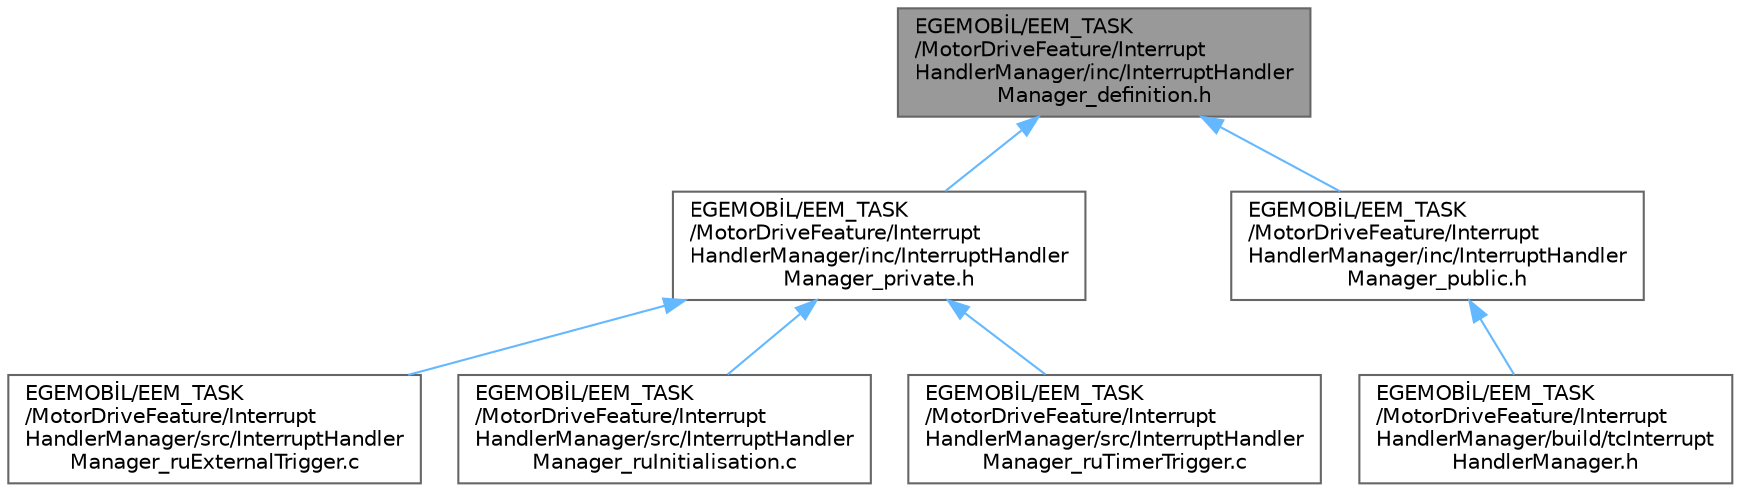 digraph "EGEMOBİL/EEM_TASK/MotorDriveFeature/InterruptHandlerManager/inc/InterruptHandlerManager_definition.h"
{
 // LATEX_PDF_SIZE
  bgcolor="transparent";
  edge [fontname=Helvetica,fontsize=10,labelfontname=Helvetica,labelfontsize=10];
  node [fontname=Helvetica,fontsize=10,shape=box,height=0.2,width=0.4];
  Node1 [id="Node000001",label="EGEMOBİL/EEM_TASK\l/MotorDriveFeature/Interrupt\lHandlerManager/inc/InterruptHandler\lManager_definition.h",height=0.2,width=0.4,color="gray40", fillcolor="grey60", style="filled", fontcolor="black",tooltip="Definition header file for the Interrupt Handler Manager."];
  Node1 -> Node2 [id="edge1_Node000001_Node000002",dir="back",color="steelblue1",style="solid",tooltip=" "];
  Node2 [id="Node000002",label="EGEMOBİL/EEM_TASK\l/MotorDriveFeature/Interrupt\lHandlerManager/inc/InterruptHandler\lManager_private.h",height=0.2,width=0.4,color="grey40", fillcolor="white", style="filled",URL="$_interrupt_handler_manager__private_8h.html",tooltip="Private header file for the Interrupt Handler Manager."];
  Node2 -> Node3 [id="edge2_Node000002_Node000003",dir="back",color="steelblue1",style="solid",tooltip=" "];
  Node3 [id="Node000003",label="EGEMOBİL/EEM_TASK\l/MotorDriveFeature/Interrupt\lHandlerManager/src/InterruptHandler\lManager_ruExternalTrigger.c",height=0.2,width=0.4,color="grey40", fillcolor="white", style="filled",URL="$_interrupt_handler_manager__ru_external_trigger_8c.html",tooltip="Implementation of the InterruptHandlerManager external trigger runable."];
  Node2 -> Node4 [id="edge3_Node000002_Node000004",dir="back",color="steelblue1",style="solid",tooltip=" "];
  Node4 [id="Node000004",label="EGEMOBİL/EEM_TASK\l/MotorDriveFeature/Interrupt\lHandlerManager/src/InterruptHandler\lManager_ruInitialisation.c",height=0.2,width=0.4,color="grey40", fillcolor="white", style="filled",URL="$_interrupt_handler_manager__ru_initialisation_8c.html",tooltip="Implementation of the InterruptHandlerManager initialization runable."];
  Node2 -> Node5 [id="edge4_Node000002_Node000005",dir="back",color="steelblue1",style="solid",tooltip=" "];
  Node5 [id="Node000005",label="EGEMOBİL/EEM_TASK\l/MotorDriveFeature/Interrupt\lHandlerManager/src/InterruptHandler\lManager_ruTimerTrigger.c",height=0.2,width=0.4,color="grey40", fillcolor="white", style="filled",URL="$_interrupt_handler_manager__ru_timer_trigger_8c.html",tooltip="Implementation of the InterruptHandlerManager Timer Trigger runable."];
  Node1 -> Node6 [id="edge5_Node000001_Node000006",dir="back",color="steelblue1",style="solid",tooltip=" "];
  Node6 [id="Node000006",label="EGEMOBİL/EEM_TASK\l/MotorDriveFeature/Interrupt\lHandlerManager/inc/InterruptHandler\lManager_public.h",height=0.2,width=0.4,color="grey40", fillcolor="white", style="filled",URL="$_interrupt_handler_manager__public_8h.html",tooltip="Public header file for the Interrupt Handler Manager."];
  Node6 -> Node7 [id="edge6_Node000006_Node000007",dir="back",color="steelblue1",style="solid",tooltip=" "];
  Node7 [id="Node000007",label="EGEMOBİL/EEM_TASK\l/MotorDriveFeature/Interrupt\lHandlerManager/build/tcInterrupt\lHandlerManager.h",height=0.2,width=0.4,color="grey40", fillcolor="white", style="filled",URL="$tc_interrupt_handler_manager_8h_source.html",tooltip=" "];
}
